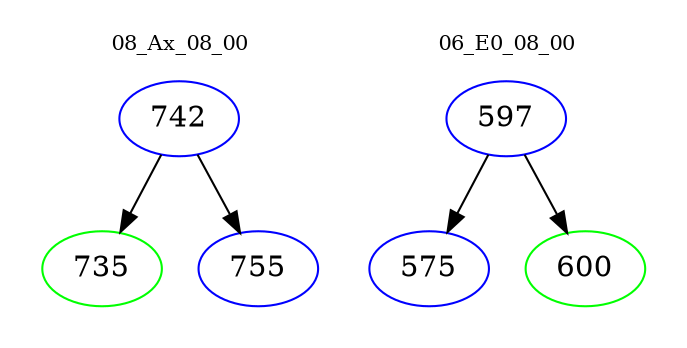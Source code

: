 digraph{
subgraph cluster_0 {
color = white
label = "08_Ax_08_00";
fontsize=10;
T0_742 [label="742", color="blue"]
T0_742 -> T0_735 [color="black"]
T0_735 [label="735", color="green"]
T0_742 -> T0_755 [color="black"]
T0_755 [label="755", color="blue"]
}
subgraph cluster_1 {
color = white
label = "06_E0_08_00";
fontsize=10;
T1_597 [label="597", color="blue"]
T1_597 -> T1_575 [color="black"]
T1_575 [label="575", color="blue"]
T1_597 -> T1_600 [color="black"]
T1_600 [label="600", color="green"]
}
}
